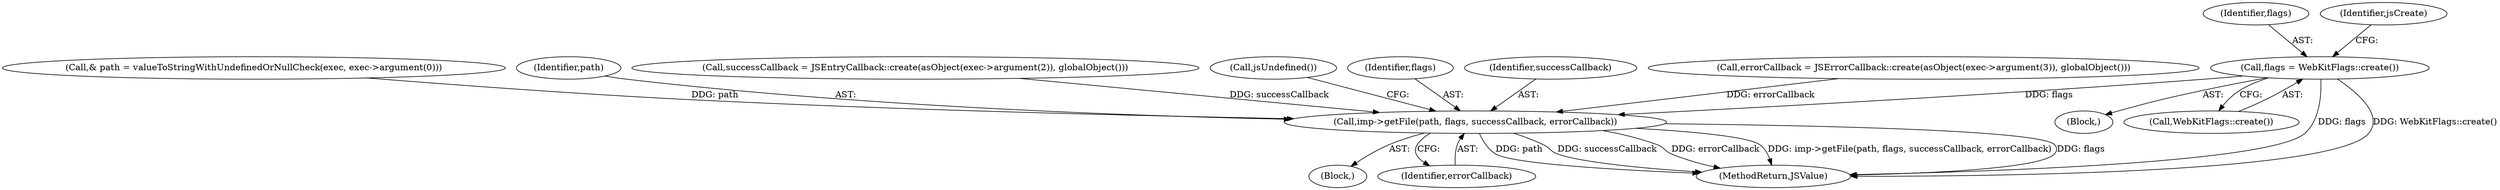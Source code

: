 digraph "0_Chrome_b944f670bb7a8a919daac497a4ea0536c954c201_3@API" {
"1000156" [label="(Call,flags = WebKitFlags::create())"];
"1000241" [label="(Call,imp->getFile(path, flags, successCallback, errorCallback))"];
"1000119" [label="(Call,& path = valueToStringWithUndefinedOrNullCheck(exec, exec->argument(0)))"];
"1000151" [label="(Block,)"];
"1000157" [label="(Identifier,flags)"];
"1000242" [label="(Identifier,path)"];
"1000206" [label="(Call,successCallback = JSEntryCallback::create(asObject(exec->argument(2)), globalObject()))"];
"1000247" [label="(Call,jsUndefined())"];
"1000156" [label="(Call,flags = WebKitFlags::create())"];
"1000158" [label="(Call,WebKitFlags::create())"];
"1000102" [label="(Block,)"];
"1000245" [label="(Identifier,errorCallback)"];
"1000243" [label="(Identifier,flags)"];
"1000244" [label="(Identifier,successCallback)"];
"1000161" [label="(Identifier,jsCreate)"];
"1000241" [label="(Call,imp->getFile(path, flags, successCallback, errorCallback))"];
"1000234" [label="(Call,errorCallback = JSErrorCallback::create(asObject(exec->argument(3)), globalObject()))"];
"1000248" [label="(MethodReturn,JSValue)"];
"1000156" -> "1000151"  [label="AST: "];
"1000156" -> "1000158"  [label="CFG: "];
"1000157" -> "1000156"  [label="AST: "];
"1000158" -> "1000156"  [label="AST: "];
"1000161" -> "1000156"  [label="CFG: "];
"1000156" -> "1000248"  [label="DDG: flags"];
"1000156" -> "1000248"  [label="DDG: WebKitFlags::create()"];
"1000156" -> "1000241"  [label="DDG: flags"];
"1000241" -> "1000102"  [label="AST: "];
"1000241" -> "1000245"  [label="CFG: "];
"1000242" -> "1000241"  [label="AST: "];
"1000243" -> "1000241"  [label="AST: "];
"1000244" -> "1000241"  [label="AST: "];
"1000245" -> "1000241"  [label="AST: "];
"1000247" -> "1000241"  [label="CFG: "];
"1000241" -> "1000248"  [label="DDG: path"];
"1000241" -> "1000248"  [label="DDG: successCallback"];
"1000241" -> "1000248"  [label="DDG: errorCallback"];
"1000241" -> "1000248"  [label="DDG: imp->getFile(path, flags, successCallback, errorCallback)"];
"1000241" -> "1000248"  [label="DDG: flags"];
"1000119" -> "1000241"  [label="DDG: path"];
"1000206" -> "1000241"  [label="DDG: successCallback"];
"1000234" -> "1000241"  [label="DDG: errorCallback"];
}

